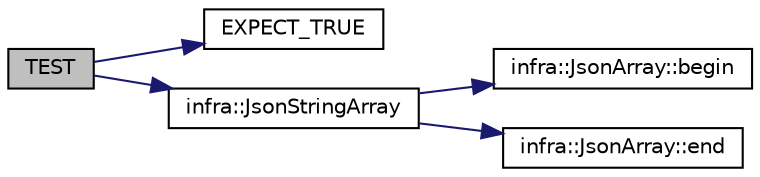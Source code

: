 digraph "TEST"
{
 // INTERACTIVE_SVG=YES
  edge [fontname="Helvetica",fontsize="10",labelfontname="Helvetica",labelfontsize="10"];
  node [fontname="Helvetica",fontsize="10",shape=record];
  rankdir="LR";
  Node47 [label="TEST",height=0.2,width=0.4,color="black", fillcolor="grey75", style="filled", fontcolor="black"];
  Node47 -> Node48 [color="midnightblue",fontsize="10",style="solid",fontname="Helvetica"];
  Node48 [label="EXPECT_TRUE",height=0.2,width=0.4,color="black", fillcolor="white", style="filled",URL="$d6/def/_test_json_8cpp.html#a84dbe6e62bbec23a120a258315c7b6dc"];
  Node47 -> Node49 [color="midnightblue",fontsize="10",style="solid",fontname="Helvetica"];
  Node49 [label="infra::JsonStringArray",height=0.2,width=0.4,color="black", fillcolor="white", style="filled",URL="$d0/de3/namespaceinfra.html#a309170bfc684d6f06c165c56938c9048"];
  Node49 -> Node50 [color="midnightblue",fontsize="10",style="solid",fontname="Helvetica"];
  Node50 [label="infra::JsonArray::begin",height=0.2,width=0.4,color="black", fillcolor="white", style="filled",URL="$d4/d83/classinfra_1_1_json_array.html#a9b73be811ca6ba38a72e5b47c613fa4d"];
  Node49 -> Node51 [color="midnightblue",fontsize="10",style="solid",fontname="Helvetica"];
  Node51 [label="infra::JsonArray::end",height=0.2,width=0.4,color="black", fillcolor="white", style="filled",URL="$d4/d83/classinfra_1_1_json_array.html#a3e406239bbf4ff4f3b9fb7896a38038e"];
}

